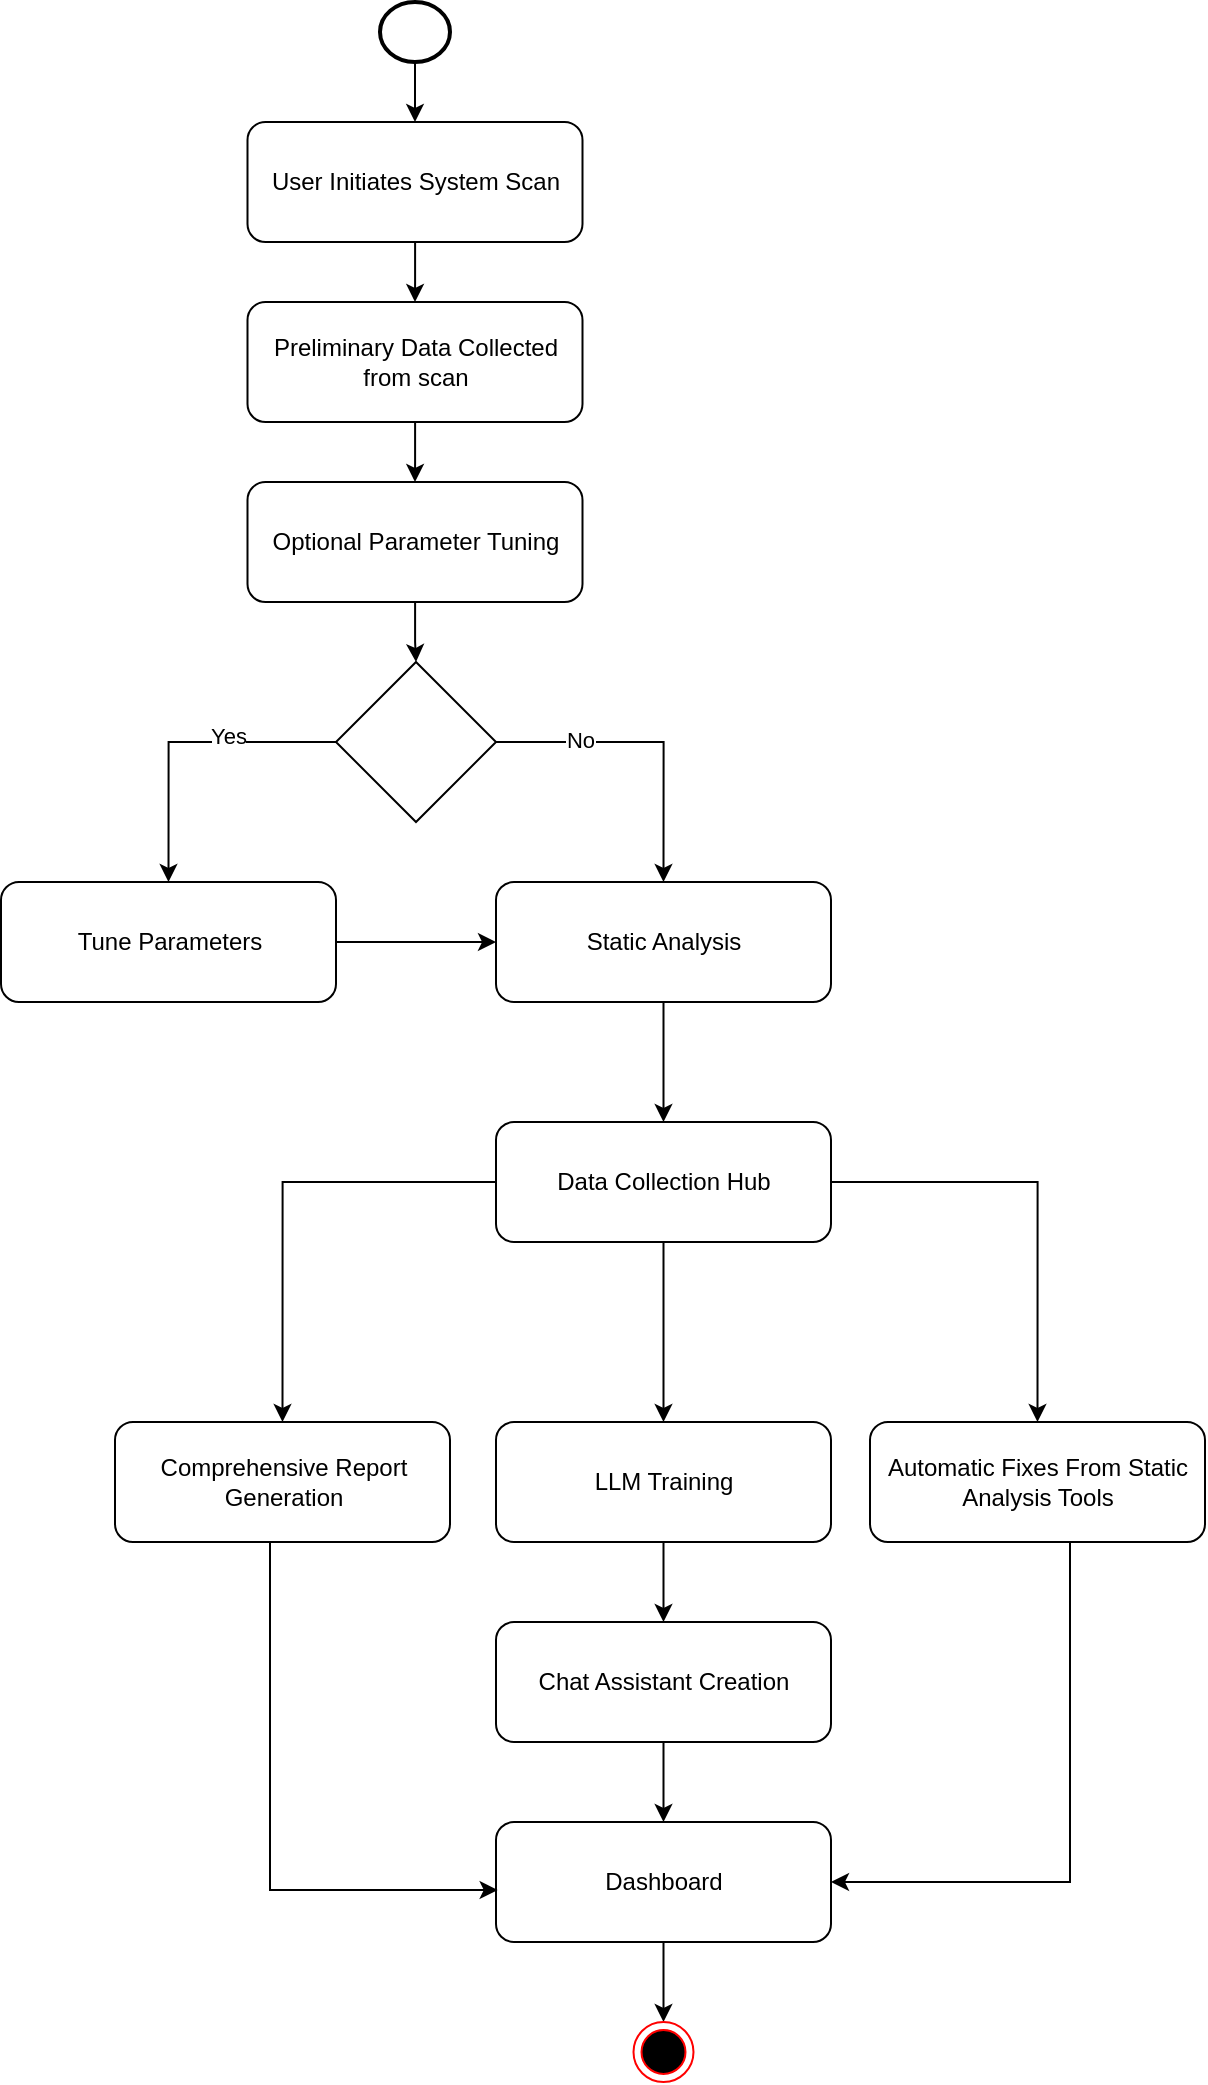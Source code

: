 <mxfile version="26.1.1">
  <diagram name="Page-1" id="Npy5Ut1cQDwj-PW8gOS8">
    <mxGraphModel dx="1185" dy="688" grid="1" gridSize="10" guides="1" tooltips="1" connect="1" arrows="1" fold="1" page="1" pageScale="1" pageWidth="850" pageHeight="1100" math="0" shadow="0">
      <root>
        <mxCell id="0" />
        <mxCell id="1" parent="0" />
        <mxCell id="5gbgVvySLUYlN9CdGNx4-4" style="edgeStyle=orthogonalEdgeStyle;rounded=0;orthogonalLoop=1;jettySize=auto;html=1;entryX=0.5;entryY=0;entryDx=0;entryDy=0;" edge="1" parent="1" source="5gbgVvySLUYlN9CdGNx4-1" target="5gbgVvySLUYlN9CdGNx4-3">
          <mxGeometry relative="1" as="geometry" />
        </mxCell>
        <mxCell id="5gbgVvySLUYlN9CdGNx4-1" value="" style="strokeWidth=2;html=1;shape=mxgraph.flowchart.start_2;whiteSpace=wrap;" vertex="1" parent="1">
          <mxGeometry x="375" y="40" width="35" height="30" as="geometry" />
        </mxCell>
        <mxCell id="5gbgVvySLUYlN9CdGNx4-6" style="edgeStyle=orthogonalEdgeStyle;rounded=0;orthogonalLoop=1;jettySize=auto;html=1;entryX=0.5;entryY=0;entryDx=0;entryDy=0;" edge="1" parent="1" source="5gbgVvySLUYlN9CdGNx4-3" target="5gbgVvySLUYlN9CdGNx4-5">
          <mxGeometry relative="1" as="geometry" />
        </mxCell>
        <mxCell id="5gbgVvySLUYlN9CdGNx4-3" value="User Initiates System Scan" style="rounded=1;whiteSpace=wrap;html=1;" vertex="1" parent="1">
          <mxGeometry x="308.75" y="100" width="167.5" height="60" as="geometry" />
        </mxCell>
        <mxCell id="5gbgVvySLUYlN9CdGNx4-8" style="edgeStyle=orthogonalEdgeStyle;rounded=0;orthogonalLoop=1;jettySize=auto;html=1;entryX=0.5;entryY=0;entryDx=0;entryDy=0;" edge="1" parent="1" source="5gbgVvySLUYlN9CdGNx4-5" target="5gbgVvySLUYlN9CdGNx4-7">
          <mxGeometry relative="1" as="geometry" />
        </mxCell>
        <mxCell id="5gbgVvySLUYlN9CdGNx4-5" value="Preliminary Data Collected from scan" style="rounded=1;whiteSpace=wrap;html=1;" vertex="1" parent="1">
          <mxGeometry x="308.75" y="190" width="167.5" height="60" as="geometry" />
        </mxCell>
        <mxCell id="5gbgVvySLUYlN9CdGNx4-10" style="edgeStyle=orthogonalEdgeStyle;rounded=0;orthogonalLoop=1;jettySize=auto;html=1;entryX=0.5;entryY=0;entryDx=0;entryDy=0;" edge="1" parent="1" source="5gbgVvySLUYlN9CdGNx4-7" target="5gbgVvySLUYlN9CdGNx4-9">
          <mxGeometry relative="1" as="geometry" />
        </mxCell>
        <mxCell id="5gbgVvySLUYlN9CdGNx4-7" value="Optional Parameter Tuning" style="rounded=1;whiteSpace=wrap;html=1;" vertex="1" parent="1">
          <mxGeometry x="308.75" y="280" width="167.5" height="60" as="geometry" />
        </mxCell>
        <mxCell id="5gbgVvySLUYlN9CdGNx4-12" style="edgeStyle=orthogonalEdgeStyle;rounded=0;orthogonalLoop=1;jettySize=auto;html=1;exitX=0;exitY=0.5;exitDx=0;exitDy=0;entryX=0.5;entryY=0;entryDx=0;entryDy=0;" edge="1" parent="1" source="5gbgVvySLUYlN9CdGNx4-9" target="5gbgVvySLUYlN9CdGNx4-11">
          <mxGeometry relative="1" as="geometry" />
        </mxCell>
        <mxCell id="5gbgVvySLUYlN9CdGNx4-13" value="Yes" style="edgeLabel;html=1;align=center;verticalAlign=middle;resizable=0;points=[];" vertex="1" connectable="0" parent="5gbgVvySLUYlN9CdGNx4-12">
          <mxGeometry x="-0.294" y="-3" relative="1" as="geometry">
            <mxPoint as="offset" />
          </mxGeometry>
        </mxCell>
        <mxCell id="5gbgVvySLUYlN9CdGNx4-15" style="edgeStyle=orthogonalEdgeStyle;rounded=0;orthogonalLoop=1;jettySize=auto;html=1;exitX=1;exitY=0.5;exitDx=0;exitDy=0;entryX=0.5;entryY=0;entryDx=0;entryDy=0;" edge="1" parent="1" source="5gbgVvySLUYlN9CdGNx4-9" target="5gbgVvySLUYlN9CdGNx4-14">
          <mxGeometry relative="1" as="geometry" />
        </mxCell>
        <mxCell id="5gbgVvySLUYlN9CdGNx4-16" value="No" style="edgeLabel;html=1;align=center;verticalAlign=middle;resizable=0;points=[];" vertex="1" connectable="0" parent="5gbgVvySLUYlN9CdGNx4-15">
          <mxGeometry x="-0.454" y="1" relative="1" as="geometry">
            <mxPoint as="offset" />
          </mxGeometry>
        </mxCell>
        <mxCell id="5gbgVvySLUYlN9CdGNx4-9" value="" style="rhombus;whiteSpace=wrap;html=1;" vertex="1" parent="1">
          <mxGeometry x="353" y="370" width="80" height="80" as="geometry" />
        </mxCell>
        <mxCell id="5gbgVvySLUYlN9CdGNx4-17" style="edgeStyle=orthogonalEdgeStyle;rounded=0;orthogonalLoop=1;jettySize=auto;html=1;entryX=0;entryY=0.5;entryDx=0;entryDy=0;" edge="1" parent="1" source="5gbgVvySLUYlN9CdGNx4-11" target="5gbgVvySLUYlN9CdGNx4-14">
          <mxGeometry relative="1" as="geometry" />
        </mxCell>
        <mxCell id="5gbgVvySLUYlN9CdGNx4-11" value="Tune Parameters" style="rounded=1;whiteSpace=wrap;html=1;" vertex="1" parent="1">
          <mxGeometry x="185.5" y="480" width="167.5" height="60" as="geometry" />
        </mxCell>
        <mxCell id="5gbgVvySLUYlN9CdGNx4-19" style="edgeStyle=orthogonalEdgeStyle;rounded=0;orthogonalLoop=1;jettySize=auto;html=1;entryX=0.5;entryY=0;entryDx=0;entryDy=0;" edge="1" parent="1" source="5gbgVvySLUYlN9CdGNx4-14" target="5gbgVvySLUYlN9CdGNx4-18">
          <mxGeometry relative="1" as="geometry" />
        </mxCell>
        <mxCell id="5gbgVvySLUYlN9CdGNx4-14" value="Static Analysis" style="rounded=1;whiteSpace=wrap;html=1;" vertex="1" parent="1">
          <mxGeometry x="433" y="480" width="167.5" height="60" as="geometry" />
        </mxCell>
        <mxCell id="5gbgVvySLUYlN9CdGNx4-34" style="edgeStyle=orthogonalEdgeStyle;rounded=0;orthogonalLoop=1;jettySize=auto;html=1;entryX=0.5;entryY=0;entryDx=0;entryDy=0;" edge="1" parent="1" source="5gbgVvySLUYlN9CdGNx4-18" target="5gbgVvySLUYlN9CdGNx4-21">
          <mxGeometry relative="1" as="geometry">
            <mxPoint x="516.75" y="710" as="targetPoint" />
          </mxGeometry>
        </mxCell>
        <mxCell id="5gbgVvySLUYlN9CdGNx4-35" style="edgeStyle=orthogonalEdgeStyle;rounded=0;orthogonalLoop=1;jettySize=auto;html=1;entryX=0.5;entryY=0;entryDx=0;entryDy=0;" edge="1" parent="1" source="5gbgVvySLUYlN9CdGNx4-18" target="5gbgVvySLUYlN9CdGNx4-22">
          <mxGeometry relative="1" as="geometry" />
        </mxCell>
        <mxCell id="5gbgVvySLUYlN9CdGNx4-36" style="edgeStyle=orthogonalEdgeStyle;rounded=0;orthogonalLoop=1;jettySize=auto;html=1;exitX=0;exitY=0.5;exitDx=0;exitDy=0;entryX=0.5;entryY=0;entryDx=0;entryDy=0;" edge="1" parent="1" source="5gbgVvySLUYlN9CdGNx4-18" target="5gbgVvySLUYlN9CdGNx4-20">
          <mxGeometry relative="1" as="geometry" />
        </mxCell>
        <mxCell id="5gbgVvySLUYlN9CdGNx4-18" value="Data Collection Hub" style="rounded=1;whiteSpace=wrap;html=1;" vertex="1" parent="1">
          <mxGeometry x="433" y="600" width="167.5" height="60" as="geometry" />
        </mxCell>
        <mxCell id="5gbgVvySLUYlN9CdGNx4-20" value="Comprehensive Report Generation" style="rounded=1;whiteSpace=wrap;html=1;" vertex="1" parent="1">
          <mxGeometry x="242.5" y="750" width="167.5" height="60" as="geometry" />
        </mxCell>
        <mxCell id="5gbgVvySLUYlN9CdGNx4-33" style="edgeStyle=orthogonalEdgeStyle;rounded=0;orthogonalLoop=1;jettySize=auto;html=1;entryX=0.5;entryY=0;entryDx=0;entryDy=0;" edge="1" parent="1" source="5gbgVvySLUYlN9CdGNx4-21" target="5gbgVvySLUYlN9CdGNx4-23">
          <mxGeometry relative="1" as="geometry" />
        </mxCell>
        <mxCell id="5gbgVvySLUYlN9CdGNx4-21" value="LLM Training" style="rounded=1;whiteSpace=wrap;html=1;" vertex="1" parent="1">
          <mxGeometry x="433" y="750" width="167.5" height="60" as="geometry" />
        </mxCell>
        <mxCell id="5gbgVvySLUYlN9CdGNx4-32" style="edgeStyle=orthogonalEdgeStyle;rounded=0;orthogonalLoop=1;jettySize=auto;html=1;entryX=1;entryY=0.5;entryDx=0;entryDy=0;" edge="1" parent="1" source="5gbgVvySLUYlN9CdGNx4-22" target="5gbgVvySLUYlN9CdGNx4-24">
          <mxGeometry relative="1" as="geometry">
            <Array as="points">
              <mxPoint x="720" y="980" />
            </Array>
          </mxGeometry>
        </mxCell>
        <mxCell id="5gbgVvySLUYlN9CdGNx4-22" value="Automatic Fixes From Static Analysis Tools" style="rounded=1;whiteSpace=wrap;html=1;" vertex="1" parent="1">
          <mxGeometry x="620" y="750" width="167.5" height="60" as="geometry" />
        </mxCell>
        <mxCell id="5gbgVvySLUYlN9CdGNx4-27" style="edgeStyle=orthogonalEdgeStyle;rounded=0;orthogonalLoop=1;jettySize=auto;html=1;entryX=0.5;entryY=0;entryDx=0;entryDy=0;" edge="1" parent="1" source="5gbgVvySLUYlN9CdGNx4-23" target="5gbgVvySLUYlN9CdGNx4-24">
          <mxGeometry relative="1" as="geometry" />
        </mxCell>
        <mxCell id="5gbgVvySLUYlN9CdGNx4-23" value="Chat Assistant Creation" style="rounded=1;whiteSpace=wrap;html=1;" vertex="1" parent="1">
          <mxGeometry x="433" y="850" width="167.5" height="60" as="geometry" />
        </mxCell>
        <mxCell id="5gbgVvySLUYlN9CdGNx4-26" style="edgeStyle=orthogonalEdgeStyle;rounded=0;orthogonalLoop=1;jettySize=auto;html=1;entryX=0.5;entryY=0;entryDx=0;entryDy=0;" edge="1" parent="1" source="5gbgVvySLUYlN9CdGNx4-24" target="5gbgVvySLUYlN9CdGNx4-25">
          <mxGeometry relative="1" as="geometry" />
        </mxCell>
        <mxCell id="5gbgVvySLUYlN9CdGNx4-24" value="Dashboard" style="rounded=1;whiteSpace=wrap;html=1;" vertex="1" parent="1">
          <mxGeometry x="433" y="950" width="167.5" height="60" as="geometry" />
        </mxCell>
        <mxCell id="5gbgVvySLUYlN9CdGNx4-25" value="" style="ellipse;html=1;shape=endState;fillColor=#000000;strokeColor=#ff0000;" vertex="1" parent="1">
          <mxGeometry x="501.75" y="1050" width="30" height="30" as="geometry" />
        </mxCell>
        <mxCell id="5gbgVvySLUYlN9CdGNx4-30" style="edgeStyle=orthogonalEdgeStyle;rounded=0;orthogonalLoop=1;jettySize=auto;html=1;entryX=0.005;entryY=0.567;entryDx=0;entryDy=0;entryPerimeter=0;" edge="1" parent="1" source="5gbgVvySLUYlN9CdGNx4-20" target="5gbgVvySLUYlN9CdGNx4-24">
          <mxGeometry relative="1" as="geometry">
            <Array as="points">
              <mxPoint x="320" y="984" />
            </Array>
          </mxGeometry>
        </mxCell>
      </root>
    </mxGraphModel>
  </diagram>
</mxfile>
